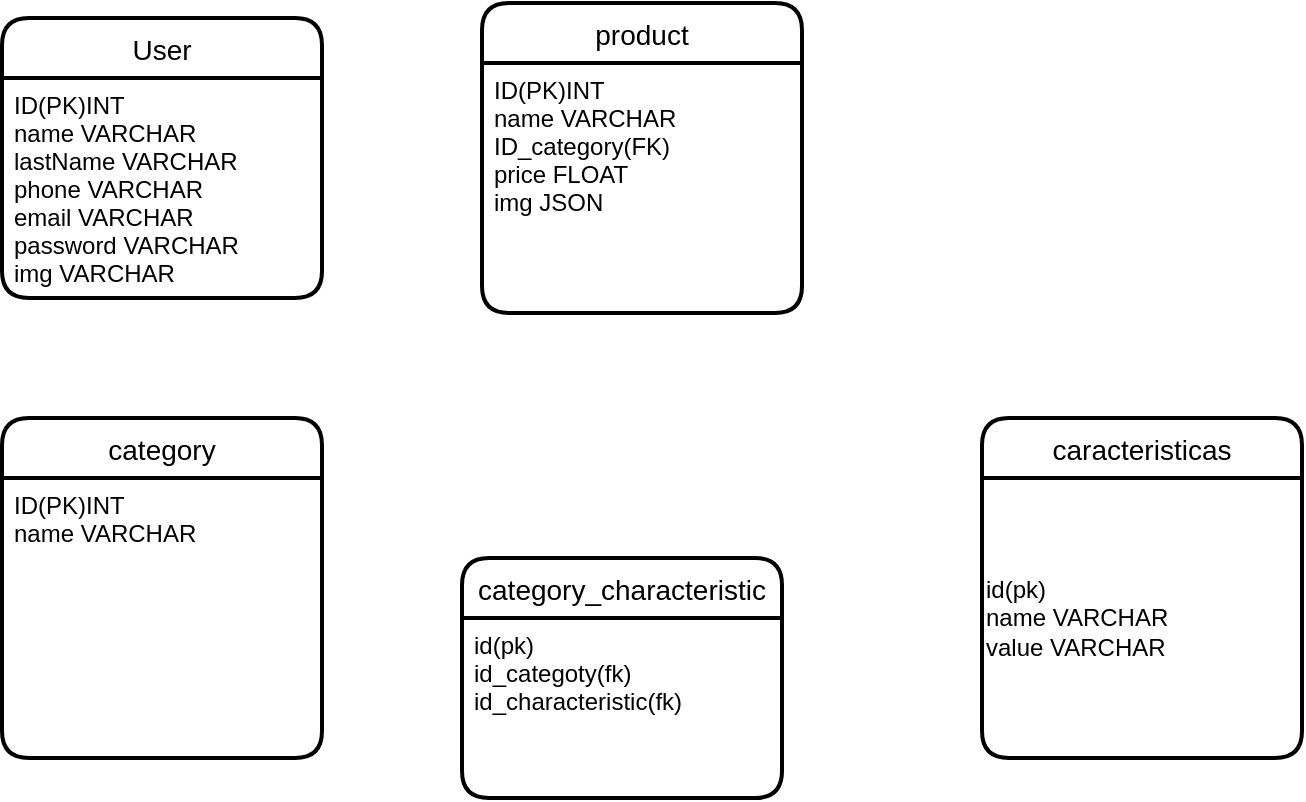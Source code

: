 <mxfile>
    <diagram id="AXt7ZoIOafjHyBUSU1S0" name="Page-1">
        <mxGraphModel dx="1030" dy="522" grid="1" gridSize="10" guides="1" tooltips="1" connect="1" arrows="1" fold="1" page="1" pageScale="1" pageWidth="827" pageHeight="1169" math="0" shadow="0">
            <root>
                <mxCell id="0"/>
                <mxCell id="1" parent="0"/>
                <mxCell id="hUSzY4UsVdZUKXyNIxQj-22" value="User" style="swimlane;childLayout=stackLayout;horizontal=1;startSize=30;horizontalStack=0;rounded=1;fontSize=14;fontStyle=0;strokeWidth=2;resizeParent=0;resizeLast=1;shadow=0;dashed=0;align=center;" parent="1" vertex="1">
                    <mxGeometry x="70" y="40" width="160" height="140" as="geometry">
                        <mxRectangle x="70" y="40" width="60" height="30" as="alternateBounds"/>
                    </mxGeometry>
                </mxCell>
                <mxCell id="hUSzY4UsVdZUKXyNIxQj-23" value="ID(PK)INT&#10;name VARCHAR&#10;lastName VARCHAR&#10;phone VARCHAR&#10;email VARCHAR&#10;password VARCHAR&#10;img VARCHAR" style="align=left;strokeColor=none;fillColor=none;spacingLeft=4;fontSize=12;verticalAlign=top;resizable=0;rotatable=0;part=1;" parent="hUSzY4UsVdZUKXyNIxQj-22" vertex="1">
                    <mxGeometry y="30" width="160" height="110" as="geometry"/>
                </mxCell>
                <mxCell id="hUSzY4UsVdZUKXyNIxQj-27" value="product" style="swimlane;childLayout=stackLayout;horizontal=1;startSize=30;horizontalStack=0;rounded=1;fontSize=14;fontStyle=0;strokeWidth=2;resizeParent=0;resizeLast=1;shadow=0;dashed=0;align=center;" parent="1" vertex="1">
                    <mxGeometry x="310" y="32.5" width="160" height="155" as="geometry"/>
                </mxCell>
                <mxCell id="hUSzY4UsVdZUKXyNIxQj-28" value="ID(PK)INT&#10;name VARCHAR&#10;ID_category(FK)&#10;price FLOAT&#10;img JSON&#10;" style="align=left;strokeColor=none;fillColor=none;spacingLeft=4;fontSize=12;verticalAlign=top;resizable=0;rotatable=0;part=1;" parent="hUSzY4UsVdZUKXyNIxQj-27" vertex="1">
                    <mxGeometry y="30" width="160" height="125" as="geometry"/>
                </mxCell>
                <mxCell id="hUSzY4UsVdZUKXyNIxQj-32" style="edgeStyle=orthogonalEdgeStyle;rounded=0;orthogonalLoop=1;jettySize=auto;html=1;exitX=0.5;exitY=1;exitDx=0;exitDy=0;" parent="hUSzY4UsVdZUKXyNIxQj-27" source="hUSzY4UsVdZUKXyNIxQj-28" target="hUSzY4UsVdZUKXyNIxQj-28" edge="1">
                    <mxGeometry relative="1" as="geometry"/>
                </mxCell>
                <mxCell id="hUSzY4UsVdZUKXyNIxQj-29" value="category" style="swimlane;childLayout=stackLayout;horizontal=1;startSize=30;horizontalStack=0;rounded=1;fontSize=14;fontStyle=0;strokeWidth=2;resizeParent=0;resizeLast=1;shadow=0;dashed=0;align=center;" parent="1" vertex="1">
                    <mxGeometry x="70" y="240" width="160" height="170" as="geometry"/>
                </mxCell>
                <mxCell id="hUSzY4UsVdZUKXyNIxQj-30" value="ID(PK)INT&#10;name VARCHAR&#10;" style="align=left;strokeColor=none;fillColor=none;spacingLeft=4;fontSize=12;verticalAlign=top;resizable=0;rotatable=0;part=1;" parent="hUSzY4UsVdZUKXyNIxQj-29" vertex="1">
                    <mxGeometry y="30" width="160" height="140" as="geometry"/>
                </mxCell>
                <mxCell id="hUSzY4UsVdZUKXyNIxQj-34" value="caracteristicas" style="swimlane;childLayout=stackLayout;horizontal=1;startSize=30;horizontalStack=0;rounded=1;fontSize=14;fontStyle=0;strokeWidth=2;resizeParent=0;resizeLast=1;shadow=0;dashed=0;align=center;" parent="1" vertex="1">
                    <mxGeometry x="560" y="240" width="160" height="170" as="geometry"/>
                </mxCell>
                <mxCell id="2" value="id(pk)&lt;br&gt;name VARCHAR&lt;br&gt;value VARCHAR" style="text;html=1;align=left;verticalAlign=middle;resizable=0;points=[];autosize=1;strokeColor=none;" parent="hUSzY4UsVdZUKXyNIxQj-34" vertex="1">
                    <mxGeometry y="30" width="160" height="140" as="geometry"/>
                </mxCell>
                <mxCell id="hUSzY4UsVdZUKXyNIxQj-37" value="category_characteristic" style="swimlane;childLayout=stackLayout;horizontal=1;startSize=30;horizontalStack=0;rounded=1;fontSize=14;fontStyle=0;strokeWidth=2;resizeParent=0;resizeLast=1;shadow=0;dashed=0;align=center;" parent="1" vertex="1">
                    <mxGeometry x="300" y="310" width="160" height="120" as="geometry"/>
                </mxCell>
                <mxCell id="hUSzY4UsVdZUKXyNIxQj-38" value="id(pk)&#10;id_categoty(fk)&#10;id_characteristic(fk)" style="align=left;strokeColor=none;fillColor=none;spacingLeft=4;fontSize=12;verticalAlign=top;resizable=0;rotatable=0;part=1;" parent="hUSzY4UsVdZUKXyNIxQj-37" vertex="1">
                    <mxGeometry y="30" width="160" height="90" as="geometry"/>
                </mxCell>
            </root>
        </mxGraphModel>
    </diagram>
</mxfile>